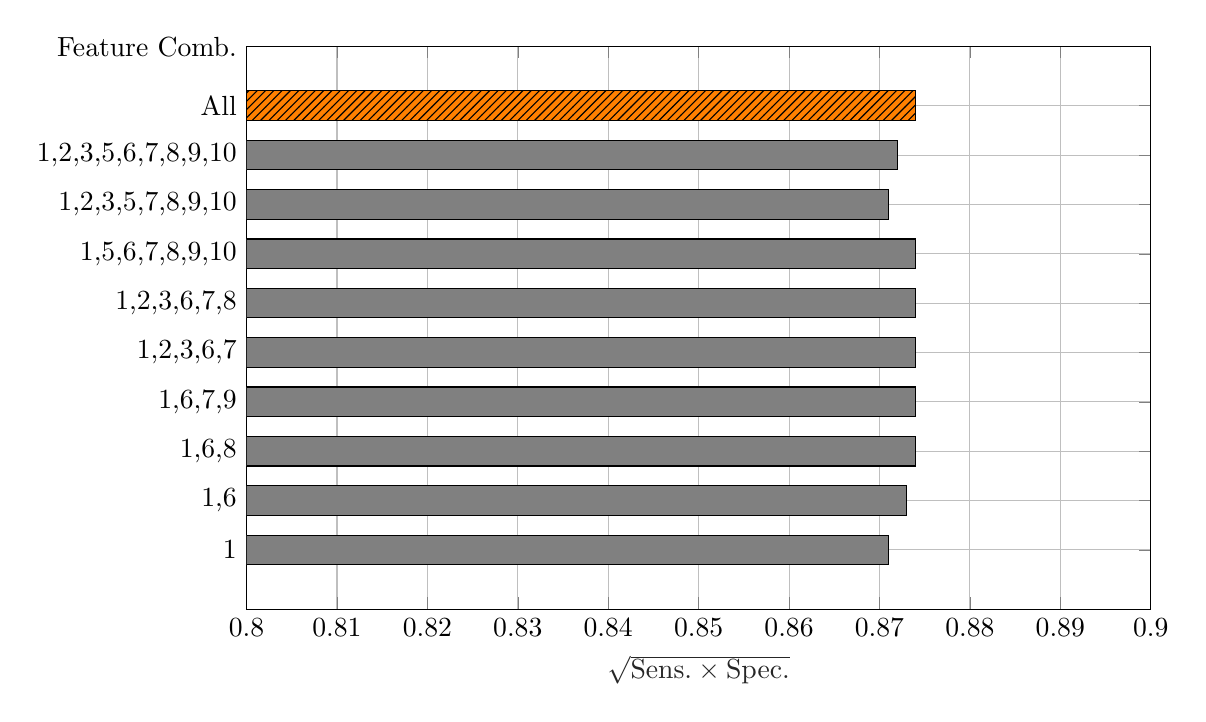 % This file was created by matlab2tikz.
%
%The latest updates can be retrieved from
%  http://www.mathworks.com/matlabcentral/fileexchange/22022-matlab2tikz-matlab2tikz
%where you can also make suggestions and rate matlab2tikz.
%
\definecolor{mycolor1}{rgb}{1.0,0.2,0.1}%
%
\begin{tikzpicture}

\begin{axis}[%
width=4.521in,
height=2.813in,
at={(0.758in,1.474in)},
scale only axis,
bar shift auto,
ymin=-0.2,
ymax=11.2,
ytick={1,2,3,4,5,6,7,8,9,10},
yticklabels={{1},{1,6},{1,6,8},{1,6,7,9},{1,2,3,6,7},{1,2,3,6,7,8},{1,5,6,7,8,9,10},{1,2,3,5,7,8,9,10},{1,2,3,5,6,7,8,9,10},{All}},
yticklabel style={rotate=00},
ylabel style={font=\color{white!15!black}},
ylabel={Feature Comb.},
every axis y label/.style={at={(rel axis cs:0,1.)},anchor=east},
xmin=0.8,
xmax=0.9,
xlabel style={font=\color{white!15!black}},
xlabel={$\sqrt{\mathrm{Sens.} \times \mathrm{Spec.}}$},
axis background/.style={fill=white},
xmajorgrids,
ymajorgrids,
bar shift=0pt, % --> added
legend style={legend cell align=left, align=left, draw=white!15!black}
]
 \addplot[xbar, bar width=0.6, fill=gray, draw=black, area legend] table[row sep=crcr] {%
    0.871    1.0\\
    0.873    2.0\\
    0.874    3.0\\
    0.874    4.0\\
    0.874    5.0\\
    0.874    6.0\\
    0.874    7.0\\
    0.871    8.0\\
    0.872    9.0\\
    };
\addplot[xbar, bar width=0.6, fill=orange, draw=black, postaction={pattern=north east lines}, step=0.1cm] table[row sep=crcr]{%
    0.874   10.0\\
    };%
\end{axis}
\end{tikzpicture}%
